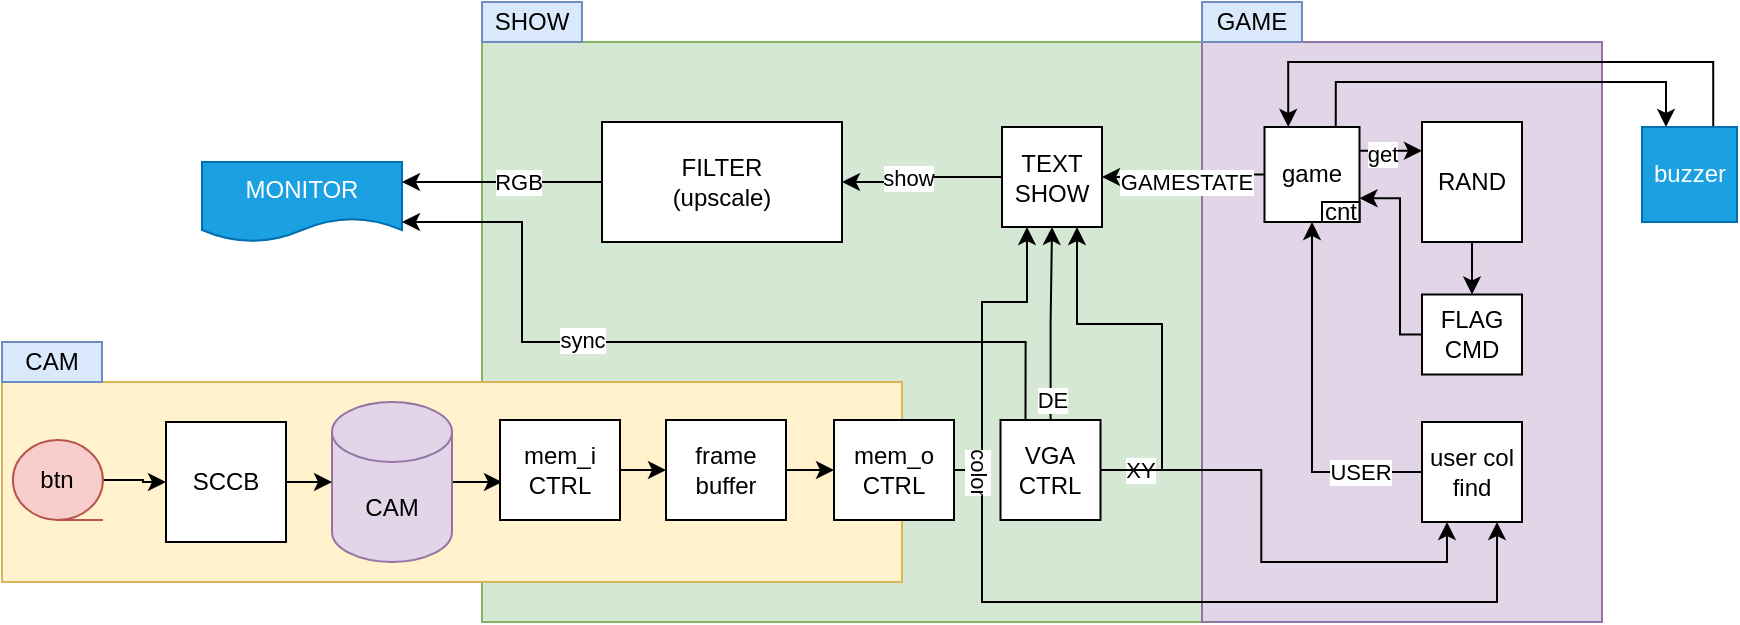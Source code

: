<mxfile pages="4">
    <diagram name="Project design" id="kElGSkMAbv3EU4sqKfQY">
        <mxGraphModel dx="1206" dy="590" grid="1" gridSize="10" guides="1" tooltips="1" connect="1" arrows="1" fold="1" page="1" pageScale="1" pageWidth="1169" pageHeight="827" math="0" shadow="0">
            <root>
                <mxCell id="0"/>
                <mxCell id="1" parent="0"/>
                <mxCell id="KnCSfzyHLcKwRSGV5Z2i-4" value="" style="rounded=0;whiteSpace=wrap;html=1;fillColor=#d5e8d4;strokeColor=#82b366;" parent="1" vertex="1">
                    <mxGeometry x="320" y="190" width="360" height="290" as="geometry"/>
                </mxCell>
                <mxCell id="4YWPGZYzfikYWuKdy2oT-1" value="" style="rounded=0;whiteSpace=wrap;html=1;fillColor=#e1d5e7;strokeColor=#9673a6;" parent="1" vertex="1">
                    <mxGeometry x="680" y="190" width="200" height="290" as="geometry"/>
                </mxCell>
                <mxCell id="4YWPGZYzfikYWuKdy2oT-10" value="MONITOR" style="shape=document;whiteSpace=wrap;html=1;boundedLbl=1;fillColor=#1ba1e2;strokeColor=#006EAF;fontColor=#ffffff;" parent="1" vertex="1">
                    <mxGeometry x="180" y="250" width="100" height="40" as="geometry"/>
                </mxCell>
                <mxCell id="4YWPGZYzfikYWuKdy2oT-14" style="edgeStyle=orthogonalEdgeStyle;rounded=0;orthogonalLoop=1;jettySize=auto;html=1;exitX=0.5;exitY=1;exitDx=0;exitDy=0;" parent="1" edge="1">
                    <mxGeometry relative="1" as="geometry">
                        <mxPoint x="570.45" y="310" as="sourcePoint"/>
                        <mxPoint x="570.45" y="310" as="targetPoint"/>
                    </mxGeometry>
                </mxCell>
                <mxCell id="4YWPGZYzfikYWuKdy2oT-35" value="" style="edgeStyle=orthogonalEdgeStyle;rounded=0;orthogonalLoop=1;jettySize=auto;html=1;entryX=1;entryY=0.25;entryDx=0;entryDy=0;" parent="1" source="G2Q2ZaVH8uB0qnJ5T0fh-53" target="4YWPGZYzfikYWuKdy2oT-10" edge="1">
                    <mxGeometry relative="1" as="geometry"/>
                </mxCell>
                <mxCell id="up6RSIX6B1jl-hFEgIoH-17" value="RGB" style="edgeLabel;html=1;align=center;verticalAlign=middle;resizable=0;points=[];" parent="4YWPGZYzfikYWuKdy2oT-35" vertex="1" connectable="0">
                    <mxGeometry x="-0.164" relative="1" as="geometry">
                        <mxPoint as="offset"/>
                    </mxGeometry>
                </mxCell>
                <mxCell id="G2Q2ZaVH8uB0qnJ5T0fh-64" style="edgeStyle=orthogonalEdgeStyle;rounded=0;orthogonalLoop=1;jettySize=auto;html=1;entryX=0.25;entryY=1;entryDx=0;entryDy=0;" parent="1" source="4YWPGZYzfikYWuKdy2oT-30" target="G2Q2ZaVH8uB0qnJ5T0fh-13" edge="1">
                    <mxGeometry relative="1" as="geometry"/>
                </mxCell>
                <mxCell id="G2Q2ZaVH8uB0qnJ5T0fh-65" value="XY" style="edgeLabel;html=1;align=center;verticalAlign=middle;resizable=0;points=[];" parent="G2Q2ZaVH8uB0qnJ5T0fh-64" vertex="1" connectable="0">
                    <mxGeometry x="-0.884" relative="1" as="geometry">
                        <mxPoint x="5" as="offset"/>
                    </mxGeometry>
                </mxCell>
                <mxCell id="G2Q2ZaVH8uB0qnJ5T0fh-66" style="edgeStyle=orthogonalEdgeStyle;rounded=0;orthogonalLoop=1;jettySize=auto;html=1;entryX=0.5;entryY=1;entryDx=0;entryDy=0;" parent="1" source="4YWPGZYzfikYWuKdy2oT-30" target="G2Q2ZaVH8uB0qnJ5T0fh-40" edge="1">
                    <mxGeometry relative="1" as="geometry"/>
                </mxCell>
                <mxCell id="G2Q2ZaVH8uB0qnJ5T0fh-67" value="DE" style="edgeLabel;html=1;align=center;verticalAlign=middle;resizable=0;points=[];" parent="G2Q2ZaVH8uB0qnJ5T0fh-66" vertex="1" connectable="0">
                    <mxGeometry x="-0.377" relative="1" as="geometry">
                        <mxPoint y="20" as="offset"/>
                    </mxGeometry>
                </mxCell>
                <mxCell id="G2Q2ZaVH8uB0qnJ5T0fh-87" style="edgeStyle=orthogonalEdgeStyle;rounded=0;orthogonalLoop=1;jettySize=auto;html=1;entryX=0.75;entryY=1;entryDx=0;entryDy=0;" parent="1" source="4YWPGZYzfikYWuKdy2oT-30" target="G2Q2ZaVH8uB0qnJ5T0fh-40" edge="1">
                    <mxGeometry relative="1" as="geometry">
                        <Array as="points">
                            <mxPoint x="660" y="404"/>
                            <mxPoint x="660" y="331"/>
                            <mxPoint x="618" y="331"/>
                        </Array>
                    </mxGeometry>
                </mxCell>
                <mxCell id="up6RSIX6B1jl-hFEgIoH-15" style="edgeStyle=orthogonalEdgeStyle;rounded=0;orthogonalLoop=1;jettySize=auto;html=1;exitX=0.25;exitY=0;exitDx=0;exitDy=0;entryX=1;entryY=0.75;entryDx=0;entryDy=0;" parent="1" source="4YWPGZYzfikYWuKdy2oT-30" target="4YWPGZYzfikYWuKdy2oT-10" edge="1">
                    <mxGeometry relative="1" as="geometry">
                        <Array as="points">
                            <mxPoint x="592" y="340"/>
                            <mxPoint x="340" y="340"/>
                            <mxPoint x="340" y="280"/>
                        </Array>
                    </mxGeometry>
                </mxCell>
                <mxCell id="up6RSIX6B1jl-hFEgIoH-16" value="sync" style="edgeLabel;html=1;align=center;verticalAlign=middle;resizable=0;points=[];" parent="up6RSIX6B1jl-hFEgIoH-15" vertex="1" connectable="0">
                    <mxGeometry x="0.415" y="-1" relative="1" as="geometry">
                        <mxPoint x="29" as="offset"/>
                    </mxGeometry>
                </mxCell>
                <mxCell id="4YWPGZYzfikYWuKdy2oT-30" value="VGA&lt;div&gt;CTRL&lt;/div&gt;" style="whiteSpace=wrap;html=1;aspect=fixed;" parent="1" vertex="1">
                    <mxGeometry x="579.25" y="379" width="50" height="50" as="geometry"/>
                </mxCell>
                <mxCell id="G2Q2ZaVH8uB0qnJ5T0fh-36" style="edgeStyle=orthogonalEdgeStyle;rounded=0;orthogonalLoop=1;jettySize=auto;html=1;entryX=0.5;entryY=1;entryDx=0;entryDy=0;" parent="1" source="G2Q2ZaVH8uB0qnJ5T0fh-13" target="G2Q2ZaVH8uB0qnJ5T0fh-35" edge="1">
                    <mxGeometry relative="1" as="geometry"/>
                </mxCell>
                <mxCell id="G2Q2ZaVH8uB0qnJ5T0fh-46" value="USER" style="edgeLabel;html=1;align=center;verticalAlign=middle;resizable=0;points=[];" parent="G2Q2ZaVH8uB0qnJ5T0fh-36" vertex="1" connectable="0">
                    <mxGeometry x="-0.347" y="-3" relative="1" as="geometry">
                        <mxPoint x="21" y="4" as="offset"/>
                    </mxGeometry>
                </mxCell>
                <mxCell id="G2Q2ZaVH8uB0qnJ5T0fh-13" value="user col&lt;div&gt;find&lt;/div&gt;" style="whiteSpace=wrap;html=1;aspect=fixed;" parent="1" vertex="1">
                    <mxGeometry x="790" y="380" width="50" height="50" as="geometry"/>
                </mxCell>
                <mxCell id="G2Q2ZaVH8uB0qnJ5T0fh-31" value="" style="edgeStyle=orthogonalEdgeStyle;rounded=0;orthogonalLoop=1;jettySize=auto;html=1;" parent="1" source="4YWPGZYzfikYWuKdy2oT-3" target="G2Q2ZaVH8uB0qnJ5T0fh-30" edge="1">
                    <mxGeometry relative="1" as="geometry"/>
                </mxCell>
                <mxCell id="4YWPGZYzfikYWuKdy2oT-3" value="RAND" style="rounded=0;whiteSpace=wrap;html=1;" parent="1" vertex="1">
                    <mxGeometry x="790" y="230" width="50" height="60" as="geometry"/>
                </mxCell>
                <mxCell id="G2Q2ZaVH8uB0qnJ5T0fh-42" style="edgeStyle=orthogonalEdgeStyle;rounded=0;orthogonalLoop=1;jettySize=auto;html=1;entryX=1;entryY=0.75;entryDx=0;entryDy=0;" parent="1" source="G2Q2ZaVH8uB0qnJ5T0fh-30" target="G2Q2ZaVH8uB0qnJ5T0fh-35" edge="1">
                    <mxGeometry relative="1" as="geometry">
                        <Array as="points">
                            <mxPoint x="779" y="336"/>
                            <mxPoint x="779" y="268"/>
                        </Array>
                    </mxGeometry>
                </mxCell>
                <mxCell id="G2Q2ZaVH8uB0qnJ5T0fh-30" value="FLAG&lt;br&gt;CMD" style="rounded=0;whiteSpace=wrap;html=1;" parent="1" vertex="1">
                    <mxGeometry x="790" y="316.25" width="50" height="40" as="geometry"/>
                </mxCell>
                <mxCell id="G2Q2ZaVH8uB0qnJ5T0fh-43" value="" style="edgeStyle=orthogonalEdgeStyle;rounded=0;orthogonalLoop=1;jettySize=auto;html=1;entryX=1;entryY=0.5;entryDx=0;entryDy=0;" parent="1" source="G2Q2ZaVH8uB0qnJ5T0fh-35" target="G2Q2ZaVH8uB0qnJ5T0fh-40" edge="1">
                    <mxGeometry relative="1" as="geometry"/>
                </mxCell>
                <mxCell id="G2Q2ZaVH8uB0qnJ5T0fh-44" value="GAMESTATE" style="edgeLabel;html=1;align=center;verticalAlign=middle;resizable=0;points=[];" parent="G2Q2ZaVH8uB0qnJ5T0fh-43" vertex="1" connectable="0">
                    <mxGeometry x="-0.045" y="1" relative="1" as="geometry">
                        <mxPoint y="2" as="offset"/>
                    </mxGeometry>
                </mxCell>
                <mxCell id="G2Q2ZaVH8uB0qnJ5T0fh-71" style="edgeStyle=orthogonalEdgeStyle;rounded=0;orthogonalLoop=1;jettySize=auto;html=1;entryX=1;entryY=0.5;entryDx=0;entryDy=0;" parent="1" source="G2Q2ZaVH8uB0qnJ5T0fh-40" target="G2Q2ZaVH8uB0qnJ5T0fh-53" edge="1">
                    <mxGeometry relative="1" as="geometry">
                        <mxPoint x="530" y="260" as="targetPoint"/>
                    </mxGeometry>
                </mxCell>
                <mxCell id="G2Q2ZaVH8uB0qnJ5T0fh-72" value="show" style="edgeLabel;html=1;align=center;verticalAlign=middle;resizable=0;points=[];" parent="G2Q2ZaVH8uB0qnJ5T0fh-71" vertex="1" connectable="0">
                    <mxGeometry x="-0.632" y="1" relative="1" as="geometry">
                        <mxPoint x="-32" y="-1" as="offset"/>
                    </mxGeometry>
                </mxCell>
                <mxCell id="G2Q2ZaVH8uB0qnJ5T0fh-40" value="TEXT&lt;br&gt;SHOW" style="whiteSpace=wrap;html=1;aspect=fixed;" parent="1" vertex="1">
                    <mxGeometry x="580" y="232.5" width="50" height="50" as="geometry"/>
                </mxCell>
                <mxCell id="G2Q2ZaVH8uB0qnJ5T0fh-53" value="FILTER&lt;div&gt;(upscale)&lt;/div&gt;" style="rounded=0;whiteSpace=wrap;html=1;" parent="1" vertex="1">
                    <mxGeometry x="380" y="230" width="120" height="60" as="geometry"/>
                </mxCell>
                <mxCell id="G2Q2ZaVH8uB0qnJ5T0fh-75" style="edgeStyle=orthogonalEdgeStyle;rounded=0;orthogonalLoop=1;jettySize=auto;html=1;exitX=1;exitY=0.25;exitDx=0;exitDy=0;entryX=0;entryY=0.25;entryDx=0;entryDy=0;" parent="1" source="G2Q2ZaVH8uB0qnJ5T0fh-35" target="4YWPGZYzfikYWuKdy2oT-3" edge="1">
                    <mxGeometry relative="1" as="geometry"/>
                </mxCell>
                <mxCell id="G2Q2ZaVH8uB0qnJ5T0fh-76" value="get" style="edgeLabel;html=1;align=center;verticalAlign=middle;resizable=0;points=[];" parent="G2Q2ZaVH8uB0qnJ5T0fh-75" vertex="1" connectable="0">
                    <mxGeometry x="-0.449" y="-1" relative="1" as="geometry">
                        <mxPoint x="2" as="offset"/>
                    </mxGeometry>
                </mxCell>
                <mxCell id="G2Q2ZaVH8uB0qnJ5T0fh-77" value="" style="rounded=0;whiteSpace=wrap;html=1;fillColor=#fff2cc;strokeColor=#d6b656;" parent="1" vertex="1">
                    <mxGeometry x="80" y="360" width="450" height="100" as="geometry"/>
                </mxCell>
                <mxCell id="G2Q2ZaVH8uB0qnJ5T0fh-78" value="CAM" style="rounded=0;whiteSpace=wrap;html=1;fillColor=#dae8fc;strokeColor=#6c8ebf;" parent="1" vertex="1">
                    <mxGeometry x="80" y="340" width="50" height="20" as="geometry"/>
                </mxCell>
                <mxCell id="G2Q2ZaVH8uB0qnJ5T0fh-80" value="SCCB" style="whiteSpace=wrap;html=1;aspect=fixed;" parent="1" vertex="1">
                    <mxGeometry x="162" y="380" width="60" height="60" as="geometry"/>
                </mxCell>
                <mxCell id="G2Q2ZaVH8uB0qnJ5T0fh-84" value="" style="edgeStyle=orthogonalEdgeStyle;rounded=0;orthogonalLoop=1;jettySize=auto;html=1;" parent="1" source="G2Q2ZaVH8uB0qnJ5T0fh-81" target="G2Q2ZaVH8uB0qnJ5T0fh-80" edge="1">
                    <mxGeometry relative="1" as="geometry"/>
                </mxCell>
                <mxCell id="G2Q2ZaVH8uB0qnJ5T0fh-81" value="btn" style="shape=tapeData;whiteSpace=wrap;html=1;perimeter=ellipsePerimeter;fillColor=#f8cecc;strokeColor=#b85450;" parent="1" vertex="1">
                    <mxGeometry x="85.45" y="389" width="45" height="40" as="geometry"/>
                </mxCell>
                <mxCell id="G2Q2ZaVH8uB0qnJ5T0fh-83" value="GAME" style="rounded=0;whiteSpace=wrap;html=1;fillColor=#dae8fc;strokeColor=#6c8ebf;" parent="1" vertex="1">
                    <mxGeometry x="680" y="170" width="50" height="20" as="geometry"/>
                </mxCell>
                <mxCell id="KnCSfzyHLcKwRSGV5Z2i-1" style="edgeStyle=orthogonalEdgeStyle;rounded=0;orthogonalLoop=1;jettySize=auto;html=1;entryX=0;entryY=0.5;entryDx=0;entryDy=0;" parent="1" source="G2Q2ZaVH8uB0qnJ5T0fh-85" edge="1">
                    <mxGeometry relative="1" as="geometry">
                        <mxPoint x="330" y="410" as="targetPoint"/>
                    </mxGeometry>
                </mxCell>
                <mxCell id="G2Q2ZaVH8uB0qnJ5T0fh-85" value="CAM" style="shape=cylinder3;whiteSpace=wrap;html=1;boundedLbl=1;backgroundOutline=1;size=15;fillColor=#e1d5e7;strokeColor=#9673a6;" parent="1" vertex="1">
                    <mxGeometry x="245" y="370" width="60" height="80" as="geometry"/>
                </mxCell>
                <mxCell id="G2Q2ZaVH8uB0qnJ5T0fh-86" style="edgeStyle=orthogonalEdgeStyle;rounded=0;orthogonalLoop=1;jettySize=auto;html=1;exitX=1;exitY=0.5;exitDx=0;exitDy=0;entryX=0;entryY=0.5;entryDx=0;entryDy=0;entryPerimeter=0;" parent="1" source="G2Q2ZaVH8uB0qnJ5T0fh-80" target="G2Q2ZaVH8uB0qnJ5T0fh-85" edge="1">
                    <mxGeometry relative="1" as="geometry"/>
                </mxCell>
                <mxCell id="G2Q2ZaVH8uB0qnJ5T0fh-35" value="game" style="whiteSpace=wrap;html=1;aspect=fixed;" parent="1" vertex="1">
                    <mxGeometry x="711.25" y="232.5" width="47.5" height="47.5" as="geometry"/>
                </mxCell>
                <mxCell id="G2Q2ZaVH8uB0qnJ5T0fh-45" value="cnt" style="rounded=0;whiteSpace=wrap;html=1;" parent="1" vertex="1">
                    <mxGeometry x="740" y="270" width="18.75" height="10" as="geometry"/>
                </mxCell>
                <mxCell id="KnCSfzyHLcKwRSGV5Z2i-5" value="SHOW" style="rounded=0;whiteSpace=wrap;html=1;fillColor=#dae8fc;strokeColor=#6c8ebf;" parent="1" vertex="1">
                    <mxGeometry x="320" y="170" width="50" height="20" as="geometry"/>
                </mxCell>
                <mxCell id="up6RSIX6B1jl-hFEgIoH-14" style="edgeStyle=orthogonalEdgeStyle;rounded=0;orthogonalLoop=1;jettySize=auto;html=1;entryX=0.75;entryY=1;entryDx=0;entryDy=0;" parent="1" source="up6RSIX6B1jl-hFEgIoH-5" target="G2Q2ZaVH8uB0qnJ5T0fh-13" edge="1">
                    <mxGeometry relative="1" as="geometry">
                        <Array as="points">
                            <mxPoint x="570" y="404"/>
                            <mxPoint x="570" y="470"/>
                            <mxPoint x="827" y="470"/>
                        </Array>
                    </mxGeometry>
                </mxCell>
                <mxCell id="up6RSIX6B1jl-hFEgIoH-18" style="edgeStyle=orthogonalEdgeStyle;rounded=0;orthogonalLoop=1;jettySize=auto;html=1;entryX=0.25;entryY=1;entryDx=0;entryDy=0;" parent="1" source="up6RSIX6B1jl-hFEgIoH-5" target="G2Q2ZaVH8uB0qnJ5T0fh-40" edge="1">
                    <mxGeometry relative="1" as="geometry">
                        <Array as="points">
                            <mxPoint x="570" y="404"/>
                            <mxPoint x="570" y="320"/>
                            <mxPoint x="593" y="320"/>
                        </Array>
                    </mxGeometry>
                </mxCell>
                <mxCell id="up6RSIX6B1jl-hFEgIoH-19" value="color" style="edgeLabel;html=1;align=center;verticalAlign=middle;resizable=0;points=[];rotation=90;" parent="up6RSIX6B1jl-hFEgIoH-18" vertex="1" connectable="0">
                    <mxGeometry x="-0.844" y="-3" relative="1" as="geometry">
                        <mxPoint y="-2" as="offset"/>
                    </mxGeometry>
                </mxCell>
                <mxCell id="up6RSIX6B1jl-hFEgIoH-5" value="mem_o&lt;div&gt;CTRL&lt;/div&gt;" style="rounded=0;whiteSpace=wrap;html=1;" parent="1" vertex="1">
                    <mxGeometry x="496" y="379" width="60" height="50" as="geometry"/>
                </mxCell>
                <mxCell id="up6RSIX6B1jl-hFEgIoH-8" value="" style="edgeStyle=orthogonalEdgeStyle;rounded=0;orthogonalLoop=1;jettySize=auto;html=1;" parent="1" source="up6RSIX6B1jl-hFEgIoH-6" target="up6RSIX6B1jl-hFEgIoH-7" edge="1">
                    <mxGeometry relative="1" as="geometry"/>
                </mxCell>
                <mxCell id="up6RSIX6B1jl-hFEgIoH-6" value="mem_i&lt;div&gt;CTRL&lt;/div&gt;" style="rounded=0;whiteSpace=wrap;html=1;" parent="1" vertex="1">
                    <mxGeometry x="329" y="379" width="60" height="50" as="geometry"/>
                </mxCell>
                <mxCell id="up6RSIX6B1jl-hFEgIoH-9" value="" style="edgeStyle=orthogonalEdgeStyle;rounded=0;orthogonalLoop=1;jettySize=auto;html=1;" parent="1" source="up6RSIX6B1jl-hFEgIoH-7" target="up6RSIX6B1jl-hFEgIoH-5" edge="1">
                    <mxGeometry relative="1" as="geometry"/>
                </mxCell>
                <mxCell id="up6RSIX6B1jl-hFEgIoH-7" value="frame&lt;div&gt;buffer&lt;/div&gt;" style="rounded=0;whiteSpace=wrap;html=1;" parent="1" vertex="1">
                    <mxGeometry x="412" y="379" width="60" height="50" as="geometry"/>
                </mxCell>
                <mxCell id="5" style="edgeStyle=orthogonalEdgeStyle;html=1;entryX=0.25;entryY=0;entryDx=0;entryDy=0;rounded=0;curved=0;exitX=0.75;exitY=0;exitDx=0;exitDy=0;" edge="1" parent="1" source="3" target="G2Q2ZaVH8uB0qnJ5T0fh-35">
                    <mxGeometry relative="1" as="geometry">
                        <Array as="points">
                            <mxPoint x="936" y="200"/>
                            <mxPoint x="723" y="200"/>
                        </Array>
                    </mxGeometry>
                </mxCell>
                <mxCell id="6" style="edgeStyle=orthogonalEdgeStyle;html=1;exitX=0.75;exitY=0;exitDx=0;exitDy=0;rounded=0;curved=0;entryX=0.25;entryY=0;entryDx=0;entryDy=0;" edge="1" parent="1" source="G2Q2ZaVH8uB0qnJ5T0fh-35" target="3">
                    <mxGeometry relative="1" as="geometry">
                        <Array as="points">
                            <mxPoint x="747" y="210"/>
                            <mxPoint x="912" y="210"/>
                            <mxPoint x="912" y="233"/>
                        </Array>
                    </mxGeometry>
                </mxCell>
                <mxCell id="3" value="buzzer" style="whiteSpace=wrap;html=1;aspect=fixed;fillColor=#1ba1e2;fontColor=#ffffff;strokeColor=#006EAF;" vertex="1" parent="1">
                    <mxGeometry x="900" y="232.5" width="47.5" height="47.5" as="geometry"/>
                </mxCell>
            </root>
        </mxGraphModel>
    </diagram>
    <diagram id="xk4uSyEgmq1cCAh_npNl" name="FLAG_CMD">
        <mxGraphModel dx="634" dy="950" grid="1" gridSize="10" guides="1" tooltips="1" connect="1" arrows="1" fold="1" page="1" pageScale="1" pageWidth="1169" pageHeight="827" math="0" shadow="0">
            <root>
                <mxCell id="0"/>
                <mxCell id="1" parent="0"/>
                <mxCell id="w-Hh4x5KEpf7_Oj2bc5N-1" value="" style="shape=table;startSize=0;container=1;collapsible=0;childLayout=tableLayout;" vertex="1" parent="1">
                    <mxGeometry x="70" y="50" width="480" height="40" as="geometry"/>
                </mxCell>
                <mxCell id="w-Hh4x5KEpf7_Oj2bc5N-2" value="" style="shape=tableRow;horizontal=0;startSize=0;swimlaneHead=0;swimlaneBody=0;strokeColor=inherit;top=0;left=0;bottom=0;right=0;collapsible=0;dropTarget=0;fillColor=none;points=[[0,0.5],[1,0.5]];portConstraint=eastwest;" vertex="1" parent="w-Hh4x5KEpf7_Oj2bc5N-1">
                    <mxGeometry width="480" height="40" as="geometry"/>
                </mxCell>
                <mxCell id="w-Hh4x5KEpf7_Oj2bc5N-3" value="7" style="shape=partialRectangle;html=1;whiteSpace=wrap;connectable=0;strokeColor=inherit;overflow=hidden;fillColor=none;top=0;left=0;bottom=0;right=0;pointerEvents=1;" vertex="1" parent="w-Hh4x5KEpf7_Oj2bc5N-2">
                    <mxGeometry width="60" height="40" as="geometry">
                        <mxRectangle width="60" height="40" as="alternateBounds"/>
                    </mxGeometry>
                </mxCell>
                <mxCell id="w-Hh4x5KEpf7_Oj2bc5N-4" value="6" style="shape=partialRectangle;html=1;whiteSpace=wrap;connectable=0;strokeColor=inherit;overflow=hidden;fillColor=none;top=0;left=0;bottom=0;right=0;pointerEvents=1;" vertex="1" parent="w-Hh4x5KEpf7_Oj2bc5N-2">
                    <mxGeometry x="60" width="60" height="40" as="geometry">
                        <mxRectangle width="60" height="40" as="alternateBounds"/>
                    </mxGeometry>
                </mxCell>
                <mxCell id="w-Hh4x5KEpf7_Oj2bc5N-5" value="5" style="shape=partialRectangle;html=1;whiteSpace=wrap;connectable=0;strokeColor=inherit;overflow=hidden;fillColor=none;top=0;left=0;bottom=0;right=0;pointerEvents=1;" vertex="1" parent="w-Hh4x5KEpf7_Oj2bc5N-2">
                    <mxGeometry x="120" width="60" height="40" as="geometry">
                        <mxRectangle width="60" height="40" as="alternateBounds"/>
                    </mxGeometry>
                </mxCell>
                <mxCell id="w-Hh4x5KEpf7_Oj2bc5N-6" value="4" style="shape=partialRectangle;html=1;whiteSpace=wrap;connectable=0;strokeColor=inherit;overflow=hidden;fillColor=none;top=0;left=0;bottom=0;right=0;pointerEvents=1;" vertex="1" parent="w-Hh4x5KEpf7_Oj2bc5N-2">
                    <mxGeometry x="180" width="60" height="40" as="geometry">
                        <mxRectangle width="60" height="40" as="alternateBounds"/>
                    </mxGeometry>
                </mxCell>
                <mxCell id="w-Hh4x5KEpf7_Oj2bc5N-7" value="3" style="shape=partialRectangle;html=1;whiteSpace=wrap;connectable=0;strokeColor=inherit;overflow=hidden;fillColor=none;top=0;left=0;bottom=0;right=0;pointerEvents=1;" vertex="1" parent="w-Hh4x5KEpf7_Oj2bc5N-2">
                    <mxGeometry x="240" width="60" height="40" as="geometry">
                        <mxRectangle width="60" height="40" as="alternateBounds"/>
                    </mxGeometry>
                </mxCell>
                <mxCell id="w-Hh4x5KEpf7_Oj2bc5N-8" value="2" style="shape=partialRectangle;html=1;whiteSpace=wrap;connectable=0;strokeColor=inherit;overflow=hidden;fillColor=none;top=0;left=0;bottom=0;right=0;pointerEvents=1;" vertex="1" parent="w-Hh4x5KEpf7_Oj2bc5N-2">
                    <mxGeometry x="300" width="60" height="40" as="geometry">
                        <mxRectangle width="60" height="40" as="alternateBounds"/>
                    </mxGeometry>
                </mxCell>
                <mxCell id="w-Hh4x5KEpf7_Oj2bc5N-9" value="1" style="shape=partialRectangle;html=1;whiteSpace=wrap;connectable=0;strokeColor=inherit;overflow=hidden;fillColor=none;top=0;left=0;bottom=0;right=0;pointerEvents=1;" vertex="1" parent="w-Hh4x5KEpf7_Oj2bc5N-2">
                    <mxGeometry x="360" width="60" height="40" as="geometry">
                        <mxRectangle width="60" height="40" as="alternateBounds"/>
                    </mxGeometry>
                </mxCell>
                <mxCell id="w-Hh4x5KEpf7_Oj2bc5N-10" value="0" style="shape=partialRectangle;html=1;whiteSpace=wrap;connectable=0;strokeColor=inherit;overflow=hidden;fillColor=none;top=0;left=0;bottom=0;right=0;pointerEvents=1;" vertex="1" parent="w-Hh4x5KEpf7_Oj2bc5N-2">
                    <mxGeometry x="420" width="60" height="40" as="geometry">
                        <mxRectangle width="60" height="40" as="alternateBounds"/>
                    </mxGeometry>
                </mxCell>
                <mxCell id="w-Hh4x5KEpf7_Oj2bc5N-11" value="" style="shape=crossbar;whiteSpace=wrap;html=1;rounded=1;" vertex="1" parent="1">
                    <mxGeometry x="70" y="20" width="240" height="20" as="geometry"/>
                </mxCell>
                <mxCell id="w-Hh4x5KEpf7_Oj2bc5N-12" value="" style="shape=crossbar;whiteSpace=wrap;html=1;rounded=1;" vertex="1" parent="1">
                    <mxGeometry x="310" y="20" width="240" height="20" as="geometry"/>
                </mxCell>
                <mxCell id="w-Hh4x5KEpf7_Oj2bc5N-13" value="COL1" style="text;html=1;align=center;verticalAlign=middle;whiteSpace=wrap;rounded=0;" vertex="1" parent="1">
                    <mxGeometry x="160" y="10" width="60" height="30" as="geometry"/>
                </mxCell>
                <mxCell id="w-Hh4x5KEpf7_Oj2bc5N-14" value="COL0" style="text;html=1;align=center;verticalAlign=middle;whiteSpace=wrap;rounded=0;" vertex="1" parent="1">
                    <mxGeometry x="400" y="10" width="60" height="30" as="geometry"/>
                </mxCell>
                <mxCell id="w-Hh4x5KEpf7_Oj2bc5N-15" value="RAND_BIT" style="text;html=1;align=center;verticalAlign=middle;whiteSpace=wrap;rounded=0;" vertex="1" parent="1">
                    <mxGeometry x="10" y="55" width="60" height="30" as="geometry"/>
                </mxCell>
            </root>
        </mxGraphModel>
    </diagram>
    <diagram id="F5zCU3XO2FYn4Zpgm0i5" name="ColorFind algorithm">
        <mxGraphModel dx="546" dy="819" grid="1" gridSize="10" guides="1" tooltips="1" connect="1" arrows="1" fold="1" page="1" pageScale="1" pageWidth="1169" pageHeight="827" math="0" shadow="0">
            <root>
                <mxCell id="0"/>
                <mxCell id="1" parent="0"/>
                <mxCell id="TDQZAbqHuhFEglIR7dy7-3" value="" style="edgeStyle=orthogonalEdgeStyle;rounded=0;orthogonalLoop=1;jettySize=auto;html=1;" edge="1" parent="1" source="TDQZAbqHuhFEglIR7dy7-1" target="TDQZAbqHuhFEglIR7dy7-2">
                    <mxGeometry relative="1" as="geometry"/>
                </mxCell>
                <mxCell id="TDQZAbqHuhFEglIR7dy7-5" value="" style="edgeStyle=orthogonalEdgeStyle;rounded=0;orthogonalLoop=1;jettySize=auto;html=1;" edge="1" parent="1" source="TDQZAbqHuhFEglIR7dy7-1" target="TDQZAbqHuhFEglIR7dy7-4">
                    <mxGeometry relative="1" as="geometry"/>
                </mxCell>
                <mxCell id="TDQZAbqHuhFEglIR7dy7-1" value="color == tar0" style="rhombus;whiteSpace=wrap;html=1;" vertex="1" parent="1">
                    <mxGeometry x="60" y="30" width="90" height="60" as="geometry"/>
                </mxCell>
                <mxCell id="TDQZAbqHuhFEglIR7dy7-7" value="" style="edgeStyle=orthogonalEdgeStyle;rounded=0;orthogonalLoop=1;jettySize=auto;html=1;" edge="1" parent="1" source="TDQZAbqHuhFEglIR7dy7-2" target="TDQZAbqHuhFEglIR7dy7-6">
                    <mxGeometry relative="1" as="geometry"/>
                </mxCell>
                <mxCell id="TDQZAbqHuhFEglIR7dy7-8" style="edgeStyle=orthogonalEdgeStyle;rounded=0;orthogonalLoop=1;jettySize=auto;html=1;entryX=0.5;entryY=0;entryDx=0;entryDy=0;" edge="1" parent="1" source="TDQZAbqHuhFEglIR7dy7-2" target="TDQZAbqHuhFEglIR7dy7-1">
                    <mxGeometry relative="1" as="geometry">
                        <Array as="points">
                            <mxPoint x="105" y="210"/>
                            <mxPoint x="40" y="210"/>
                            <mxPoint x="40" y="10"/>
                            <mxPoint x="105" y="10"/>
                        </Array>
                    </mxGeometry>
                </mxCell>
                <mxCell id="TDQZAbqHuhFEglIR7dy7-2" value="color == tar0" style="rhombus;whiteSpace=wrap;html=1;" vertex="1" parent="1">
                    <mxGeometry x="60" y="130" width="90" height="60" as="geometry"/>
                </mxCell>
                <mxCell id="TDQZAbqHuhFEglIR7dy7-4" value="tar_adr0 = ADDR" style="rounded=0;whiteSpace=wrap;html=1;" vertex="1" parent="1">
                    <mxGeometry x="170" y="50" width="100" height="20" as="geometry"/>
                </mxCell>
                <mxCell id="TDQZAbqHuhFEglIR7dy7-6" value="tar_adr1 = ADDR" style="rounded=0;whiteSpace=wrap;html=1;" vertex="1" parent="1">
                    <mxGeometry x="170" y="150" width="100" height="20" as="geometry"/>
                </mxCell>
            </root>
        </mxGraphModel>
    </diagram>
    <diagram id="26jYmC3FM9tGP6uNOe8C" name="game_module FSM">
        <mxGraphModel dx="546" dy="819" grid="1" gridSize="10" guides="1" tooltips="1" connect="1" arrows="1" fold="1" page="1" pageScale="1" pageWidth="1169" pageHeight="827" math="0" shadow="0">
            <root>
                <mxCell id="0"/>
                <mxCell id="1" parent="0"/>
                <mxCell id="04GNreI0ZV4HzV1aYyLr-5" value="" style="edgeStyle=orthogonalEdgeStyle;rounded=0;orthogonalLoop=1;jettySize=auto;html=1;" edge="1" parent="1" source="04GNreI0ZV4HzV1aYyLr-1" target="04GNreI0ZV4HzV1aYyLr-2">
                    <mxGeometry relative="1" as="geometry"/>
                </mxCell>
                <mxCell id="04GNreI0ZV4HzV1aYyLr-8" value="start" style="edgeLabel;html=1;align=center;verticalAlign=middle;resizable=0;points=[];" vertex="1" connectable="0" parent="04GNreI0ZV4HzV1aYyLr-5">
                    <mxGeometry x="-0.166" y="-2" relative="1" as="geometry">
                        <mxPoint x="1" y="-2" as="offset"/>
                    </mxGeometry>
                </mxCell>
                <mxCell id="04GNreI0ZV4HzV1aYyLr-1" value="IDLE" style="ellipse;whiteSpace=wrap;html=1;aspect=fixed;" vertex="1" parent="1">
                    <mxGeometry x="60" y="80" width="80" height="80" as="geometry"/>
                </mxCell>
                <mxCell id="04GNreI0ZV4HzV1aYyLr-6" value="" style="edgeStyle=orthogonalEdgeStyle;rounded=0;orthogonalLoop=1;jettySize=auto;html=1;" edge="1" parent="1" source="04GNreI0ZV4HzV1aYyLr-2" target="04GNreI0ZV4HzV1aYyLr-3">
                    <mxGeometry relative="1" as="geometry"/>
                </mxCell>
                <mxCell id="04GNreI0ZV4HzV1aYyLr-7" value="fail" style="edgeLabel;html=1;align=center;verticalAlign=middle;resizable=0;points=[];" vertex="1" connectable="0" parent="04GNreI0ZV4HzV1aYyLr-6">
                    <mxGeometry x="-0.251" y="1" relative="1" as="geometry">
                        <mxPoint as="offset"/>
                    </mxGeometry>
                </mxCell>
                <mxCell id="04GNreI0ZV4HzV1aYyLr-2" value="GAME" style="ellipse;whiteSpace=wrap;html=1;aspect=fixed;" vertex="1" parent="1">
                    <mxGeometry x="200" y="80" width="80" height="80" as="geometry"/>
                </mxCell>
                <mxCell id="04GNreI0ZV4HzV1aYyLr-4" style="edgeStyle=orthogonalEdgeStyle;rounded=0;orthogonalLoop=1;jettySize=auto;html=1;exitX=0.5;exitY=0;exitDx=0;exitDy=0;entryX=0.5;entryY=0;entryDx=0;entryDy=0;" edge="1" parent="1" source="04GNreI0ZV4HzV1aYyLr-3" target="04GNreI0ZV4HzV1aYyLr-1">
                    <mxGeometry relative="1" as="geometry">
                        <Array as="points">
                            <mxPoint x="380" y="20"/>
                            <mxPoint x="100" y="20"/>
                        </Array>
                    </mxGeometry>
                </mxCell>
                <mxCell id="04GNreI0ZV4HzV1aYyLr-3" value="OVER" style="ellipse;whiteSpace=wrap;html=1;aspect=fixed;" vertex="1" parent="1">
                    <mxGeometry x="340" y="80" width="80" height="80" as="geometry"/>
                </mxCell>
                <mxCell id="04GNreI0ZV4HzV1aYyLr-10" style="edgeStyle=orthogonalEdgeStyle;rounded=0;orthogonalLoop=1;jettySize=auto;html=1;exitX=1;exitY=0;exitDx=0;exitDy=0;entryX=0;entryY=0;entryDx=0;entryDy=0;" edge="1" parent="1" source="04GNreI0ZV4HzV1aYyLr-2" target="04GNreI0ZV4HzV1aYyLr-2">
                    <mxGeometry relative="1" as="geometry">
                        <Array as="points">
                            <mxPoint x="268" y="60"/>
                            <mxPoint x="212" y="60"/>
                        </Array>
                    </mxGeometry>
                </mxCell>
                <mxCell id="04GNreI0ZV4HzV1aYyLr-11" value="pass" style="edgeLabel;html=1;align=center;verticalAlign=middle;resizable=0;points=[];" vertex="1" connectable="0" parent="04GNreI0ZV4HzV1aYyLr-10">
                    <mxGeometry x="0.053" y="1" relative="1" as="geometry">
                        <mxPoint x="3" as="offset"/>
                    </mxGeometry>
                </mxCell>
                <mxCell id="soJwNbicvrnb0Ap5dQ8f-2" value="counter" style="rounded=0;whiteSpace=wrap;html=1;" vertex="1" parent="1">
                    <mxGeometry x="200" y="130" width="40" height="20" as="geometry"/>
                </mxCell>
            </root>
        </mxGraphModel>
    </diagram>
</mxfile>